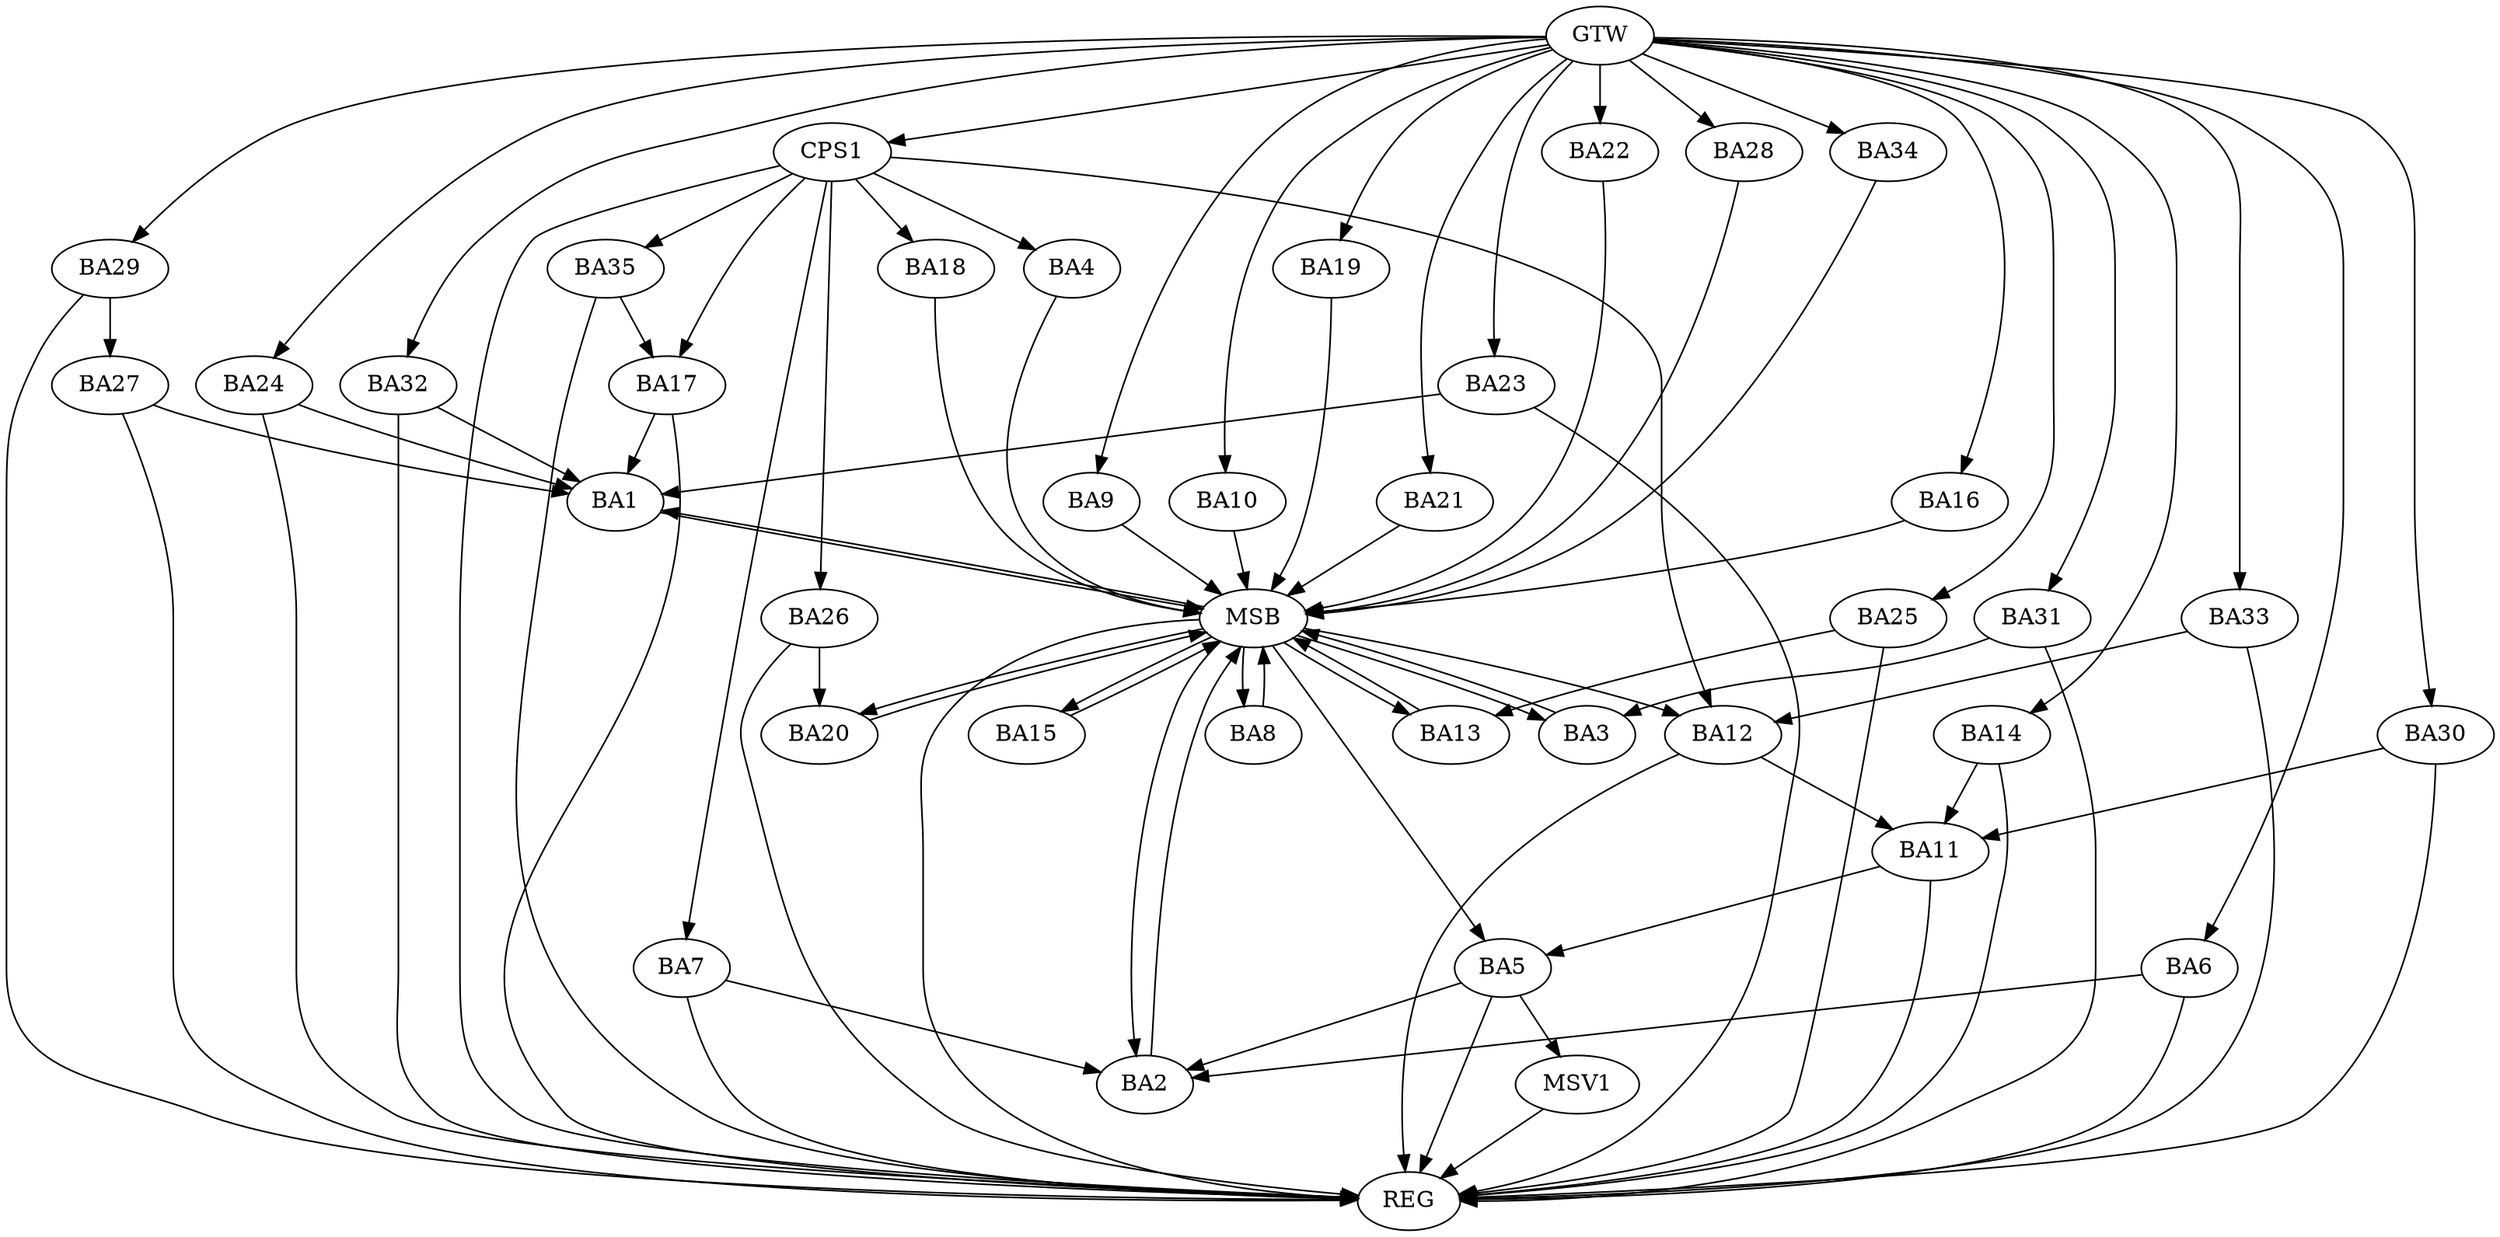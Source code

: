 strict digraph G {
  BA1 [ label="BA1" ];
  BA2 [ label="BA2" ];
  BA3 [ label="BA3" ];
  BA4 [ label="BA4" ];
  BA5 [ label="BA5" ];
  BA6 [ label="BA6" ];
  BA7 [ label="BA7" ];
  BA8 [ label="BA8" ];
  BA9 [ label="BA9" ];
  BA10 [ label="BA10" ];
  BA11 [ label="BA11" ];
  BA12 [ label="BA12" ];
  BA13 [ label="BA13" ];
  BA14 [ label="BA14" ];
  BA15 [ label="BA15" ];
  BA16 [ label="BA16" ];
  BA17 [ label="BA17" ];
  BA18 [ label="BA18" ];
  BA19 [ label="BA19" ];
  BA20 [ label="BA20" ];
  BA21 [ label="BA21" ];
  BA22 [ label="BA22" ];
  BA23 [ label="BA23" ];
  BA24 [ label="BA24" ];
  BA25 [ label="BA25" ];
  BA26 [ label="BA26" ];
  BA27 [ label="BA27" ];
  BA28 [ label="BA28" ];
  BA29 [ label="BA29" ];
  BA30 [ label="BA30" ];
  BA31 [ label="BA31" ];
  BA32 [ label="BA32" ];
  BA33 [ label="BA33" ];
  BA34 [ label="BA34" ];
  BA35 [ label="BA35" ];
  CPS1 [ label="CPS1" ];
  GTW [ label="GTW" ];
  REG [ label="REG" ];
  MSB [ label="MSB" ];
  MSV1 [ label="MSV1" ];
  BA5 -> BA2;
  BA6 -> BA2;
  BA7 -> BA2;
  BA11 -> BA5;
  BA12 -> BA11;
  BA14 -> BA11;
  BA17 -> BA1;
  BA23 -> BA1;
  BA24 -> BA1;
  BA25 -> BA13;
  BA26 -> BA20;
  BA27 -> BA1;
  BA29 -> BA27;
  BA30 -> BA11;
  BA31 -> BA3;
  BA32 -> BA1;
  BA33 -> BA12;
  BA35 -> BA17;
  CPS1 -> BA4;
  CPS1 -> BA12;
  CPS1 -> BA7;
  CPS1 -> BA17;
  CPS1 -> BA26;
  CPS1 -> BA35;
  CPS1 -> BA18;
  GTW -> BA6;
  GTW -> BA9;
  GTW -> BA10;
  GTW -> BA14;
  GTW -> BA16;
  GTW -> BA19;
  GTW -> BA21;
  GTW -> BA22;
  GTW -> BA23;
  GTW -> BA24;
  GTW -> BA25;
  GTW -> BA28;
  GTW -> BA29;
  GTW -> BA30;
  GTW -> BA31;
  GTW -> BA32;
  GTW -> BA33;
  GTW -> BA34;
  GTW -> CPS1;
  BA5 -> REG;
  BA6 -> REG;
  BA7 -> REG;
  BA11 -> REG;
  BA12 -> REG;
  BA14 -> REG;
  BA17 -> REG;
  BA23 -> REG;
  BA24 -> REG;
  BA25 -> REG;
  BA26 -> REG;
  BA27 -> REG;
  BA29 -> REG;
  BA30 -> REG;
  BA31 -> REG;
  BA32 -> REG;
  BA33 -> REG;
  BA35 -> REG;
  CPS1 -> REG;
  BA1 -> MSB;
  MSB -> BA2;
  MSB -> REG;
  BA2 -> MSB;
  MSB -> BA1;
  BA3 -> MSB;
  BA4 -> MSB;
  BA8 -> MSB;
  MSB -> BA3;
  BA9 -> MSB;
  MSB -> BA8;
  BA10 -> MSB;
  BA13 -> MSB;
  BA15 -> MSB;
  MSB -> BA5;
  BA16 -> MSB;
  MSB -> BA13;
  BA18 -> MSB;
  BA19 -> MSB;
  BA20 -> MSB;
  MSB -> BA12;
  BA21 -> MSB;
  BA22 -> MSB;
  BA28 -> MSB;
  MSB -> BA20;
  BA34 -> MSB;
  MSB -> BA15;
  BA5 -> MSV1;
  MSV1 -> REG;
}
